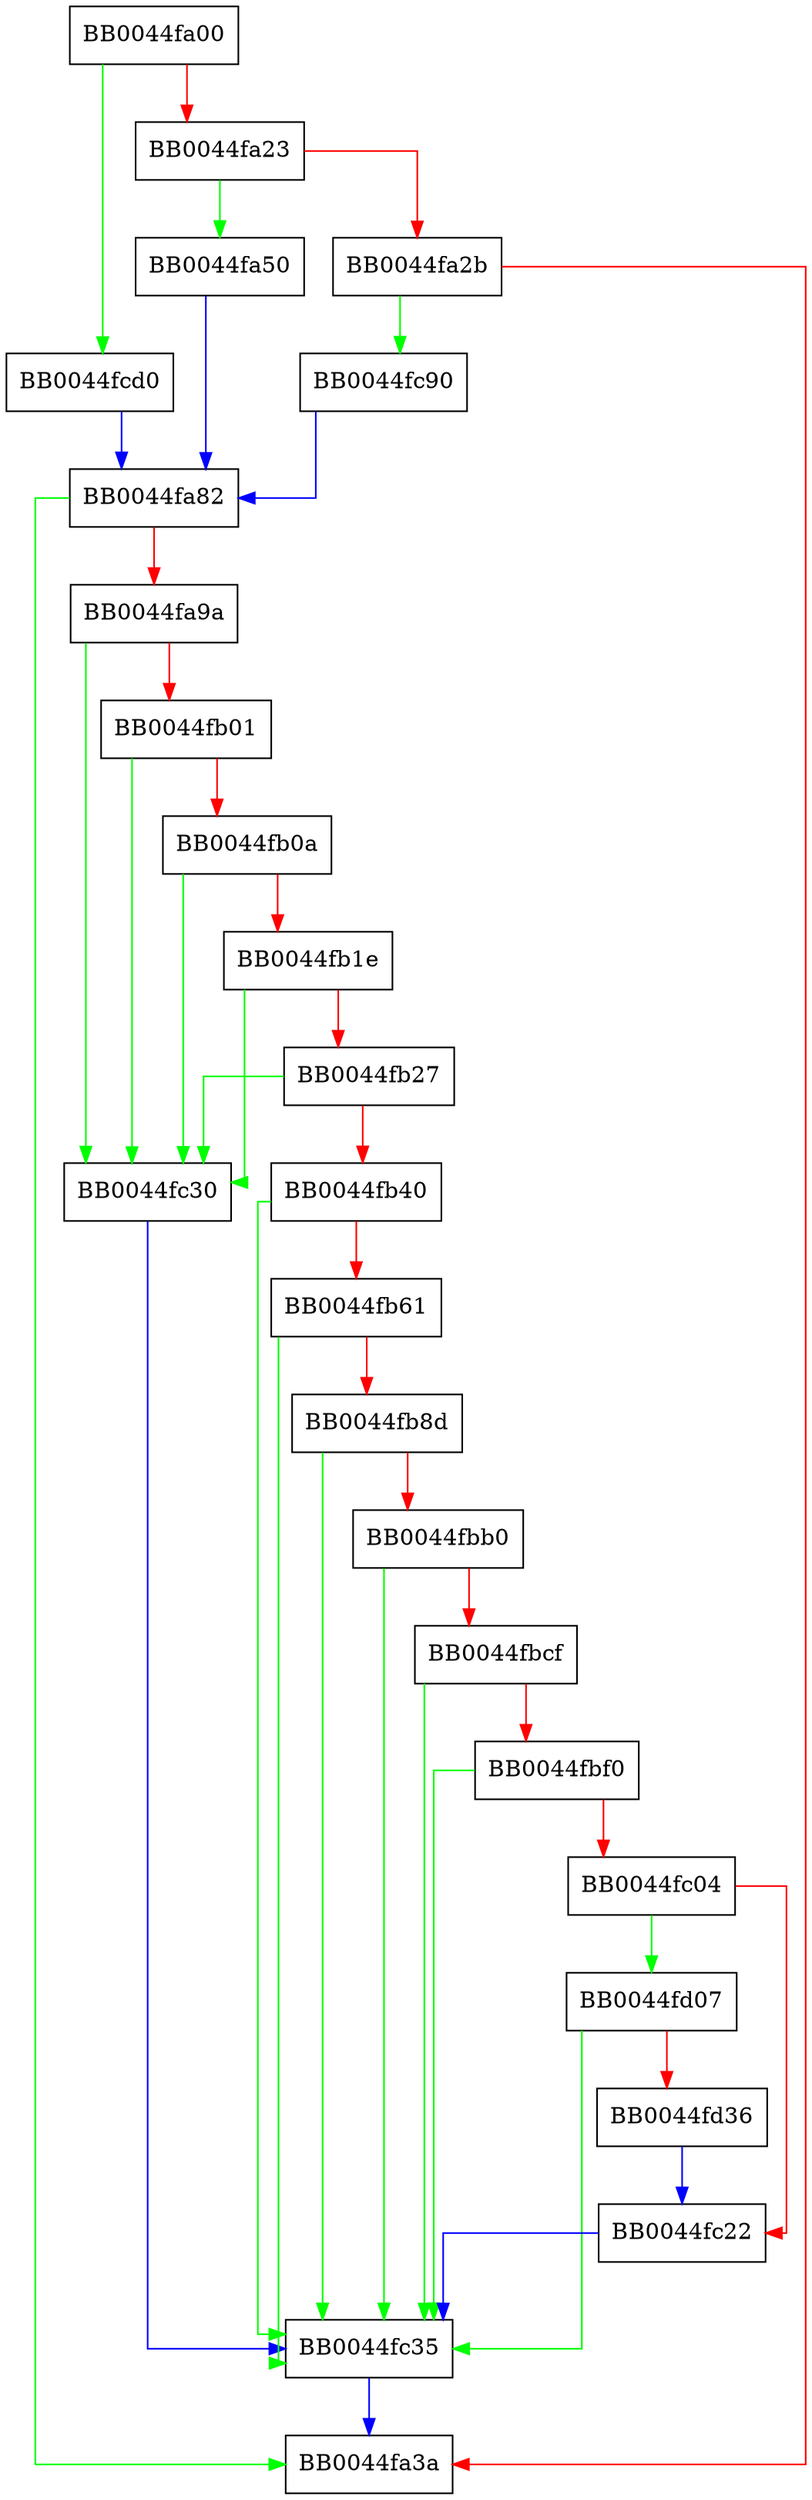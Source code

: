 digraph get_dsa {
  node [shape="box"];
  graph [splines=ortho];
  BB0044fa00 -> BB0044fcd0 [color="green"];
  BB0044fa00 -> BB0044fa23 [color="red"];
  BB0044fa23 -> BB0044fa50 [color="green"];
  BB0044fa23 -> BB0044fa2b [color="red"];
  BB0044fa2b -> BB0044fc90 [color="green"];
  BB0044fa2b -> BB0044fa3a [color="red"];
  BB0044fa50 -> BB0044fa82 [color="blue"];
  BB0044fa82 -> BB0044fa3a [color="green"];
  BB0044fa82 -> BB0044fa9a [color="red"];
  BB0044fa9a -> BB0044fc30 [color="green"];
  BB0044fa9a -> BB0044fb01 [color="red"];
  BB0044fb01 -> BB0044fc30 [color="green"];
  BB0044fb01 -> BB0044fb0a [color="red"];
  BB0044fb0a -> BB0044fc30 [color="green"];
  BB0044fb0a -> BB0044fb1e [color="red"];
  BB0044fb1e -> BB0044fc30 [color="green"];
  BB0044fb1e -> BB0044fb27 [color="red"];
  BB0044fb27 -> BB0044fc30 [color="green"];
  BB0044fb27 -> BB0044fb40 [color="red"];
  BB0044fb40 -> BB0044fc35 [color="green"];
  BB0044fb40 -> BB0044fb61 [color="red"];
  BB0044fb61 -> BB0044fc35 [color="green"];
  BB0044fb61 -> BB0044fb8d [color="red"];
  BB0044fb8d -> BB0044fc35 [color="green"];
  BB0044fb8d -> BB0044fbb0 [color="red"];
  BB0044fbb0 -> BB0044fc35 [color="green"];
  BB0044fbb0 -> BB0044fbcf [color="red"];
  BB0044fbcf -> BB0044fc35 [color="green"];
  BB0044fbcf -> BB0044fbf0 [color="red"];
  BB0044fbf0 -> BB0044fc35 [color="green"];
  BB0044fbf0 -> BB0044fc04 [color="red"];
  BB0044fc04 -> BB0044fd07 [color="green"];
  BB0044fc04 -> BB0044fc22 [color="red"];
  BB0044fc22 -> BB0044fc35 [color="blue"];
  BB0044fc30 -> BB0044fc35 [color="blue"];
  BB0044fc35 -> BB0044fa3a [color="blue"];
  BB0044fc90 -> BB0044fa82 [color="blue"];
  BB0044fcd0 -> BB0044fa82 [color="blue"];
  BB0044fd07 -> BB0044fc35 [color="green"];
  BB0044fd07 -> BB0044fd36 [color="red"];
  BB0044fd36 -> BB0044fc22 [color="blue"];
}